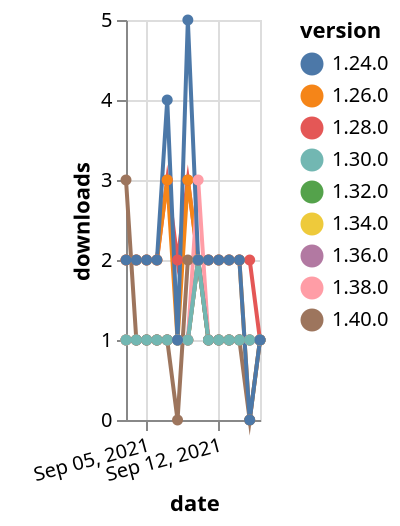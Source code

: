 {"$schema": "https://vega.github.io/schema/vega-lite/v5.json", "description": "A simple bar chart with embedded data.", "data": {"values": [{"date": "2021-09-03", "total": 173, "delta": 1, "version": "1.34.0"}, {"date": "2021-09-04", "total": 174, "delta": 1, "version": "1.34.0"}, {"date": "2021-09-05", "total": 175, "delta": 1, "version": "1.34.0"}, {"date": "2021-09-06", "total": 176, "delta": 1, "version": "1.34.0"}, {"date": "2021-09-07", "total": 177, "delta": 1, "version": "1.34.0"}, {"date": "2021-09-08", "total": 178, "delta": 1, "version": "1.34.0"}, {"date": "2021-09-09", "total": 179, "delta": 1, "version": "1.34.0"}, {"date": "2021-09-10", "total": 181, "delta": 2, "version": "1.34.0"}, {"date": "2021-09-11", "total": 182, "delta": 1, "version": "1.34.0"}, {"date": "2021-09-12", "total": 183, "delta": 1, "version": "1.34.0"}, {"date": "2021-09-13", "total": 184, "delta": 1, "version": "1.34.0"}, {"date": "2021-09-14", "total": 185, "delta": 1, "version": "1.34.0"}, {"date": "2021-09-15", "total": 186, "delta": 1, "version": "1.34.0"}, {"date": "2021-09-16", "total": 187, "delta": 1, "version": "1.34.0"}, {"date": "2021-09-03", "total": 190, "delta": 1, "version": "1.32.0"}, {"date": "2021-09-04", "total": 191, "delta": 1, "version": "1.32.0"}, {"date": "2021-09-05", "total": 192, "delta": 1, "version": "1.32.0"}, {"date": "2021-09-06", "total": 193, "delta": 1, "version": "1.32.0"}, {"date": "2021-09-07", "total": 194, "delta": 1, "version": "1.32.0"}, {"date": "2021-09-08", "total": 195, "delta": 1, "version": "1.32.0"}, {"date": "2021-09-09", "total": 196, "delta": 1, "version": "1.32.0"}, {"date": "2021-09-10", "total": 198, "delta": 2, "version": "1.32.0"}, {"date": "2021-09-11", "total": 199, "delta": 1, "version": "1.32.0"}, {"date": "2021-09-12", "total": 200, "delta": 1, "version": "1.32.0"}, {"date": "2021-09-13", "total": 201, "delta": 1, "version": "1.32.0"}, {"date": "2021-09-14", "total": 202, "delta": 1, "version": "1.32.0"}, {"date": "2021-09-15", "total": 203, "delta": 1, "version": "1.32.0"}, {"date": "2021-09-16", "total": 204, "delta": 1, "version": "1.32.0"}, {"date": "2021-09-03", "total": 2255, "delta": 2, "version": "1.28.0"}, {"date": "2021-09-04", "total": 2257, "delta": 2, "version": "1.28.0"}, {"date": "2021-09-05", "total": 2259, "delta": 2, "version": "1.28.0"}, {"date": "2021-09-06", "total": 2261, "delta": 2, "version": "1.28.0"}, {"date": "2021-09-07", "total": 2264, "delta": 3, "version": "1.28.0"}, {"date": "2021-09-08", "total": 2266, "delta": 2, "version": "1.28.0"}, {"date": "2021-09-09", "total": 2269, "delta": 3, "version": "1.28.0"}, {"date": "2021-09-10", "total": 2271, "delta": 2, "version": "1.28.0"}, {"date": "2021-09-11", "total": 2273, "delta": 2, "version": "1.28.0"}, {"date": "2021-09-12", "total": 2275, "delta": 2, "version": "1.28.0"}, {"date": "2021-09-13", "total": 2277, "delta": 2, "version": "1.28.0"}, {"date": "2021-09-14", "total": 2279, "delta": 2, "version": "1.28.0"}, {"date": "2021-09-15", "total": 2281, "delta": 2, "version": "1.28.0"}, {"date": "2021-09-16", "total": 2282, "delta": 1, "version": "1.28.0"}, {"date": "2021-09-03", "total": 2541, "delta": 2, "version": "1.26.0"}, {"date": "2021-09-04", "total": 2543, "delta": 2, "version": "1.26.0"}, {"date": "2021-09-05", "total": 2545, "delta": 2, "version": "1.26.0"}, {"date": "2021-09-06", "total": 2547, "delta": 2, "version": "1.26.0"}, {"date": "2021-09-07", "total": 2550, "delta": 3, "version": "1.26.0"}, {"date": "2021-09-08", "total": 2551, "delta": 1, "version": "1.26.0"}, {"date": "2021-09-09", "total": 2554, "delta": 3, "version": "1.26.0"}, {"date": "2021-09-10", "total": 2556, "delta": 2, "version": "1.26.0"}, {"date": "2021-09-11", "total": 2558, "delta": 2, "version": "1.26.0"}, {"date": "2021-09-12", "total": 2560, "delta": 2, "version": "1.26.0"}, {"date": "2021-09-13", "total": 2562, "delta": 2, "version": "1.26.0"}, {"date": "2021-09-14", "total": 2564, "delta": 2, "version": "1.26.0"}, {"date": "2021-09-15", "total": 2564, "delta": 0, "version": "1.26.0"}, {"date": "2021-09-16", "total": 2565, "delta": 1, "version": "1.26.0"}, {"date": "2021-09-03", "total": 164, "delta": 1, "version": "1.38.0"}, {"date": "2021-09-04", "total": 165, "delta": 1, "version": "1.38.0"}, {"date": "2021-09-05", "total": 166, "delta": 1, "version": "1.38.0"}, {"date": "2021-09-06", "total": 167, "delta": 1, "version": "1.38.0"}, {"date": "2021-09-07", "total": 168, "delta": 1, "version": "1.38.0"}, {"date": "2021-09-08", "total": 169, "delta": 1, "version": "1.38.0"}, {"date": "2021-09-09", "total": 170, "delta": 1, "version": "1.38.0"}, {"date": "2021-09-10", "total": 173, "delta": 3, "version": "1.38.0"}, {"date": "2021-09-11", "total": 174, "delta": 1, "version": "1.38.0"}, {"date": "2021-09-12", "total": 175, "delta": 1, "version": "1.38.0"}, {"date": "2021-09-13", "total": 176, "delta": 1, "version": "1.38.0"}, {"date": "2021-09-14", "total": 177, "delta": 1, "version": "1.38.0"}, {"date": "2021-09-15", "total": 178, "delta": 1, "version": "1.38.0"}, {"date": "2021-09-16", "total": 179, "delta": 1, "version": "1.38.0"}, {"date": "2021-09-03", "total": 153, "delta": 1, "version": "1.36.0"}, {"date": "2021-09-04", "total": 154, "delta": 1, "version": "1.36.0"}, {"date": "2021-09-05", "total": 155, "delta": 1, "version": "1.36.0"}, {"date": "2021-09-06", "total": 156, "delta": 1, "version": "1.36.0"}, {"date": "2021-09-07", "total": 157, "delta": 1, "version": "1.36.0"}, {"date": "2021-09-08", "total": 158, "delta": 1, "version": "1.36.0"}, {"date": "2021-09-09", "total": 159, "delta": 1, "version": "1.36.0"}, {"date": "2021-09-10", "total": 161, "delta": 2, "version": "1.36.0"}, {"date": "2021-09-11", "total": 162, "delta": 1, "version": "1.36.0"}, {"date": "2021-09-12", "total": 163, "delta": 1, "version": "1.36.0"}, {"date": "2021-09-13", "total": 164, "delta": 1, "version": "1.36.0"}, {"date": "2021-09-14", "total": 165, "delta": 1, "version": "1.36.0"}, {"date": "2021-09-15", "total": 166, "delta": 1, "version": "1.36.0"}, {"date": "2021-09-16", "total": 167, "delta": 1, "version": "1.36.0"}, {"date": "2021-09-03", "total": 117, "delta": 3, "version": "1.40.0"}, {"date": "2021-09-04", "total": 118, "delta": 1, "version": "1.40.0"}, {"date": "2021-09-05", "total": 119, "delta": 1, "version": "1.40.0"}, {"date": "2021-09-06", "total": 120, "delta": 1, "version": "1.40.0"}, {"date": "2021-09-07", "total": 121, "delta": 1, "version": "1.40.0"}, {"date": "2021-09-08", "total": 121, "delta": 0, "version": "1.40.0"}, {"date": "2021-09-09", "total": 123, "delta": 2, "version": "1.40.0"}, {"date": "2021-09-10", "total": 125, "delta": 2, "version": "1.40.0"}, {"date": "2021-09-11", "total": 126, "delta": 1, "version": "1.40.0"}, {"date": "2021-09-12", "total": 127, "delta": 1, "version": "1.40.0"}, {"date": "2021-09-13", "total": 128, "delta": 1, "version": "1.40.0"}, {"date": "2021-09-14", "total": 129, "delta": 1, "version": "1.40.0"}, {"date": "2021-09-15", "total": 129, "delta": 0, "version": "1.40.0"}, {"date": "2021-09-16", "total": 130, "delta": 1, "version": "1.40.0"}, {"date": "2021-09-03", "total": 227, "delta": 1, "version": "1.30.0"}, {"date": "2021-09-04", "total": 228, "delta": 1, "version": "1.30.0"}, {"date": "2021-09-05", "total": 229, "delta": 1, "version": "1.30.0"}, {"date": "2021-09-06", "total": 230, "delta": 1, "version": "1.30.0"}, {"date": "2021-09-07", "total": 231, "delta": 1, "version": "1.30.0"}, {"date": "2021-09-08", "total": 232, "delta": 1, "version": "1.30.0"}, {"date": "2021-09-09", "total": 233, "delta": 1, "version": "1.30.0"}, {"date": "2021-09-10", "total": 235, "delta": 2, "version": "1.30.0"}, {"date": "2021-09-11", "total": 236, "delta": 1, "version": "1.30.0"}, {"date": "2021-09-12", "total": 237, "delta": 1, "version": "1.30.0"}, {"date": "2021-09-13", "total": 238, "delta": 1, "version": "1.30.0"}, {"date": "2021-09-14", "total": 239, "delta": 1, "version": "1.30.0"}, {"date": "2021-09-15", "total": 240, "delta": 1, "version": "1.30.0"}, {"date": "2021-09-16", "total": 241, "delta": 1, "version": "1.30.0"}, {"date": "2021-09-03", "total": 3036, "delta": 2, "version": "1.24.0"}, {"date": "2021-09-04", "total": 3038, "delta": 2, "version": "1.24.0"}, {"date": "2021-09-05", "total": 3040, "delta": 2, "version": "1.24.0"}, {"date": "2021-09-06", "total": 3042, "delta": 2, "version": "1.24.0"}, {"date": "2021-09-07", "total": 3046, "delta": 4, "version": "1.24.0"}, {"date": "2021-09-08", "total": 3047, "delta": 1, "version": "1.24.0"}, {"date": "2021-09-09", "total": 3052, "delta": 5, "version": "1.24.0"}, {"date": "2021-09-10", "total": 3054, "delta": 2, "version": "1.24.0"}, {"date": "2021-09-11", "total": 3056, "delta": 2, "version": "1.24.0"}, {"date": "2021-09-12", "total": 3058, "delta": 2, "version": "1.24.0"}, {"date": "2021-09-13", "total": 3060, "delta": 2, "version": "1.24.0"}, {"date": "2021-09-14", "total": 3062, "delta": 2, "version": "1.24.0"}, {"date": "2021-09-15", "total": 3062, "delta": 0, "version": "1.24.0"}, {"date": "2021-09-16", "total": 3063, "delta": 1, "version": "1.24.0"}]}, "width": "container", "mark": {"type": "line", "point": {"filled": true}}, "encoding": {"x": {"field": "date", "type": "temporal", "timeUnit": "yearmonthdate", "title": "date", "axis": {"labelAngle": -15}}, "y": {"field": "delta", "type": "quantitative", "title": "downloads"}, "color": {"field": "version", "type": "nominal"}, "tooltip": {"field": "delta"}}}